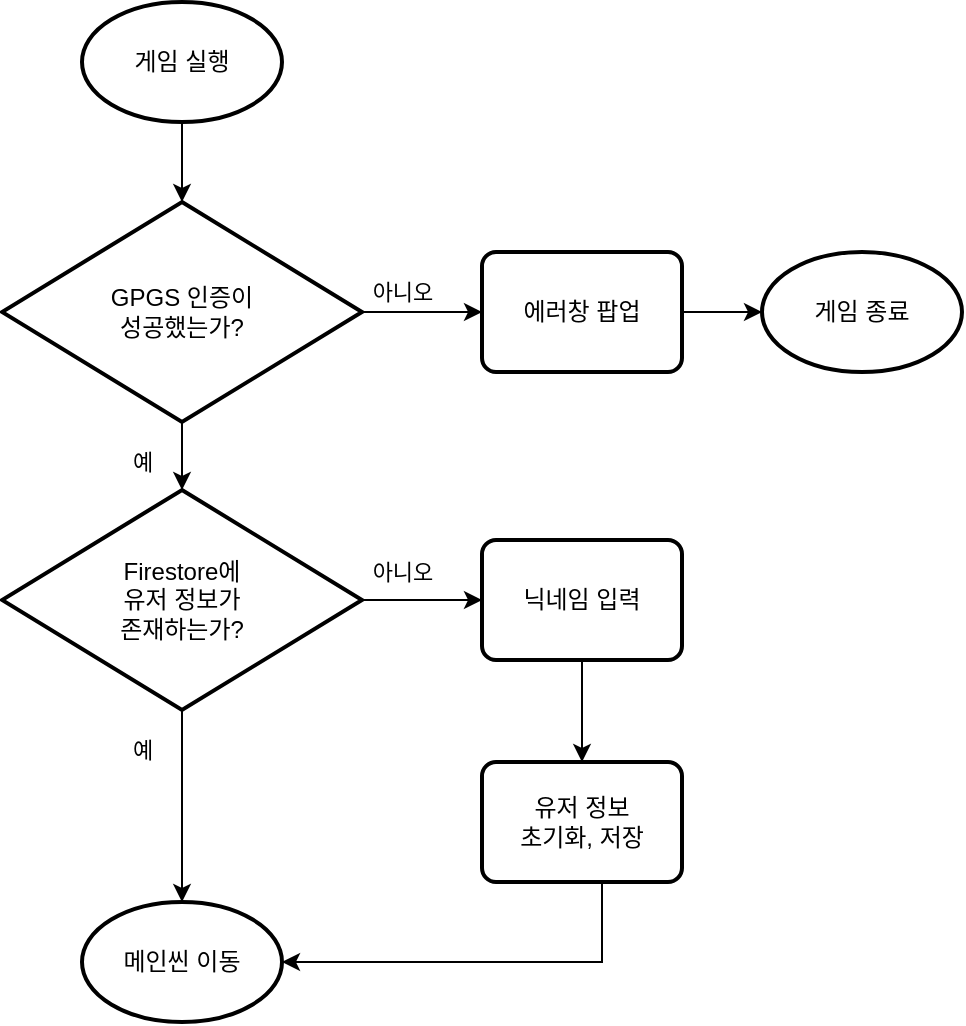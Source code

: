 <mxfile version="21.4.0" type="device">
  <diagram name="페이지-1" id="n_eAJ6Rc7-SZ2wUlZKYq">
    <mxGraphModel dx="1195" dy="616" grid="1" gridSize="10" guides="1" tooltips="1" connect="1" arrows="1" fold="1" page="1" pageScale="1" pageWidth="583" pageHeight="413" background="none" math="0" shadow="0">
      <root>
        <mxCell id="0" />
        <mxCell id="1" parent="0" />
        <mxCell id="99aPFiN5MKctQeLLBgmt-6" style="edgeStyle=orthogonalEdgeStyle;rounded=0;orthogonalLoop=1;jettySize=auto;html=1;entryX=0.5;entryY=0;entryDx=0;entryDy=0;entryPerimeter=0;" edge="1" parent="1" source="99aPFiN5MKctQeLLBgmt-1" target="99aPFiN5MKctQeLLBgmt-19">
          <mxGeometry relative="1" as="geometry">
            <mxPoint x="130" y="210" as="targetPoint" />
          </mxGeometry>
        </mxCell>
        <mxCell id="99aPFiN5MKctQeLLBgmt-1" value="게임 실행" style="strokeWidth=2;html=1;shape=mxgraph.flowchart.start_1;whiteSpace=wrap;" vertex="1" parent="1">
          <mxGeometry x="80" y="60" width="100" height="60" as="geometry" />
        </mxCell>
        <mxCell id="99aPFiN5MKctQeLLBgmt-7" style="edgeStyle=orthogonalEdgeStyle;rounded=0;orthogonalLoop=1;jettySize=auto;html=1;entryX=0.5;entryY=0;entryDx=0;entryDy=0;entryPerimeter=0;" edge="1" parent="1" target="99aPFiN5MKctQeLLBgmt-5">
          <mxGeometry relative="1" as="geometry">
            <mxPoint x="130" y="270" as="sourcePoint" />
          </mxGeometry>
        </mxCell>
        <mxCell id="99aPFiN5MKctQeLLBgmt-10" style="edgeStyle=orthogonalEdgeStyle;rounded=0;orthogonalLoop=1;jettySize=auto;html=1;entryX=0;entryY=0.5;entryDx=0;entryDy=0;" edge="1" parent="1" source="99aPFiN5MKctQeLLBgmt-5" target="99aPFiN5MKctQeLLBgmt-9">
          <mxGeometry relative="1" as="geometry" />
        </mxCell>
        <mxCell id="99aPFiN5MKctQeLLBgmt-12" style="edgeStyle=orthogonalEdgeStyle;rounded=0;orthogonalLoop=1;jettySize=auto;html=1;entryX=0.5;entryY=0;entryDx=0;entryDy=0;entryPerimeter=0;" edge="1" parent="1" source="99aPFiN5MKctQeLLBgmt-5" target="99aPFiN5MKctQeLLBgmt-18">
          <mxGeometry relative="1" as="geometry">
            <mxPoint x="130" y="480" as="targetPoint" />
          </mxGeometry>
        </mxCell>
        <mxCell id="99aPFiN5MKctQeLLBgmt-5" value="Firestore에 &lt;br&gt;유저 정보가 &lt;br&gt;존재하는가?" style="strokeWidth=2;html=1;shape=mxgraph.flowchart.decision;whiteSpace=wrap;" vertex="1" parent="1">
          <mxGeometry x="40" y="304" width="180" height="110" as="geometry" />
        </mxCell>
        <mxCell id="99aPFiN5MKctQeLLBgmt-14" style="edgeStyle=orthogonalEdgeStyle;rounded=0;orthogonalLoop=1;jettySize=auto;html=1;entryX=0.5;entryY=0;entryDx=0;entryDy=0;" edge="1" parent="1" source="99aPFiN5MKctQeLLBgmt-9" target="99aPFiN5MKctQeLLBgmt-13">
          <mxGeometry relative="1" as="geometry" />
        </mxCell>
        <mxCell id="99aPFiN5MKctQeLLBgmt-9" value="닉네임 입력" style="rounded=1;whiteSpace=wrap;html=1;absoluteArcSize=1;arcSize=14;strokeWidth=2;" vertex="1" parent="1">
          <mxGeometry x="280" y="329" width="100" height="60" as="geometry" />
        </mxCell>
        <mxCell id="99aPFiN5MKctQeLLBgmt-27" style="edgeStyle=orthogonalEdgeStyle;rounded=0;orthogonalLoop=1;jettySize=auto;html=1;entryX=1;entryY=0.5;entryDx=0;entryDy=0;entryPerimeter=0;" edge="1" parent="1" source="99aPFiN5MKctQeLLBgmt-13" target="99aPFiN5MKctQeLLBgmt-18">
          <mxGeometry relative="1" as="geometry">
            <Array as="points">
              <mxPoint x="340" y="540" />
            </Array>
          </mxGeometry>
        </mxCell>
        <mxCell id="99aPFiN5MKctQeLLBgmt-13" value="유저 정보 &lt;br&gt;초기화, 저장" style="rounded=1;whiteSpace=wrap;html=1;absoluteArcSize=1;arcSize=14;strokeWidth=2;" vertex="1" parent="1">
          <mxGeometry x="280" y="440" width="100" height="60" as="geometry" />
        </mxCell>
        <mxCell id="99aPFiN5MKctQeLLBgmt-17" value="예" style="edgeLabel;html=1;align=center;verticalAlign=middle;resizable=0;points=[];" vertex="1" connectable="0" parent="1">
          <mxGeometry x="260" y="215" as="geometry">
            <mxPoint x="-150" y="75" as="offset" />
          </mxGeometry>
        </mxCell>
        <mxCell id="99aPFiN5MKctQeLLBgmt-18" value="메인씬 이동" style="strokeWidth=2;html=1;shape=mxgraph.flowchart.start_1;whiteSpace=wrap;" vertex="1" parent="1">
          <mxGeometry x="80" y="510" width="100" height="60" as="geometry" />
        </mxCell>
        <mxCell id="99aPFiN5MKctQeLLBgmt-23" style="edgeStyle=orthogonalEdgeStyle;rounded=0;orthogonalLoop=1;jettySize=auto;html=1;entryX=0;entryY=0.5;entryDx=0;entryDy=0;" edge="1" parent="1" source="99aPFiN5MKctQeLLBgmt-19" target="99aPFiN5MKctQeLLBgmt-22">
          <mxGeometry relative="1" as="geometry" />
        </mxCell>
        <mxCell id="99aPFiN5MKctQeLLBgmt-19" value="GPGS 인증이&lt;br&gt;성공했는가?" style="strokeWidth=2;html=1;shape=mxgraph.flowchart.decision;whiteSpace=wrap;" vertex="1" parent="1">
          <mxGeometry x="40" y="160" width="180" height="110" as="geometry" />
        </mxCell>
        <mxCell id="99aPFiN5MKctQeLLBgmt-20" value="게임 종료" style="strokeWidth=2;html=1;shape=mxgraph.flowchart.start_1;whiteSpace=wrap;" vertex="1" parent="1">
          <mxGeometry x="420" y="185" width="100" height="60" as="geometry" />
        </mxCell>
        <mxCell id="99aPFiN5MKctQeLLBgmt-24" style="edgeStyle=orthogonalEdgeStyle;rounded=0;orthogonalLoop=1;jettySize=auto;html=1;entryX=0;entryY=0.5;entryDx=0;entryDy=0;entryPerimeter=0;" edge="1" parent="1" source="99aPFiN5MKctQeLLBgmt-22" target="99aPFiN5MKctQeLLBgmt-20">
          <mxGeometry relative="1" as="geometry" />
        </mxCell>
        <mxCell id="99aPFiN5MKctQeLLBgmt-22" value="에러창 팝업" style="rounded=1;whiteSpace=wrap;html=1;absoluteArcSize=1;arcSize=14;strokeWidth=2;" vertex="1" parent="1">
          <mxGeometry x="280" y="185" width="100" height="60" as="geometry" />
        </mxCell>
        <mxCell id="99aPFiN5MKctQeLLBgmt-25" value="예" style="edgeLabel;html=1;align=center;verticalAlign=middle;resizable=0;points=[];" vertex="1" connectable="0" parent="1">
          <mxGeometry x="260" y="359" as="geometry">
            <mxPoint x="-150" y="75" as="offset" />
          </mxGeometry>
        </mxCell>
        <mxCell id="99aPFiN5MKctQeLLBgmt-28" value="아니오" style="edgeLabel;html=1;align=center;verticalAlign=middle;resizable=0;points=[];" vertex="1" connectable="0" parent="1">
          <mxGeometry x="390" y="130" as="geometry">
            <mxPoint x="-150" y="75" as="offset" />
          </mxGeometry>
        </mxCell>
        <mxCell id="99aPFiN5MKctQeLLBgmt-29" value="아니오" style="edgeLabel;html=1;align=center;verticalAlign=middle;resizable=0;points=[];" vertex="1" connectable="0" parent="1">
          <mxGeometry x="390" y="270" as="geometry">
            <mxPoint x="-150" y="75" as="offset" />
          </mxGeometry>
        </mxCell>
      </root>
    </mxGraphModel>
  </diagram>
</mxfile>
